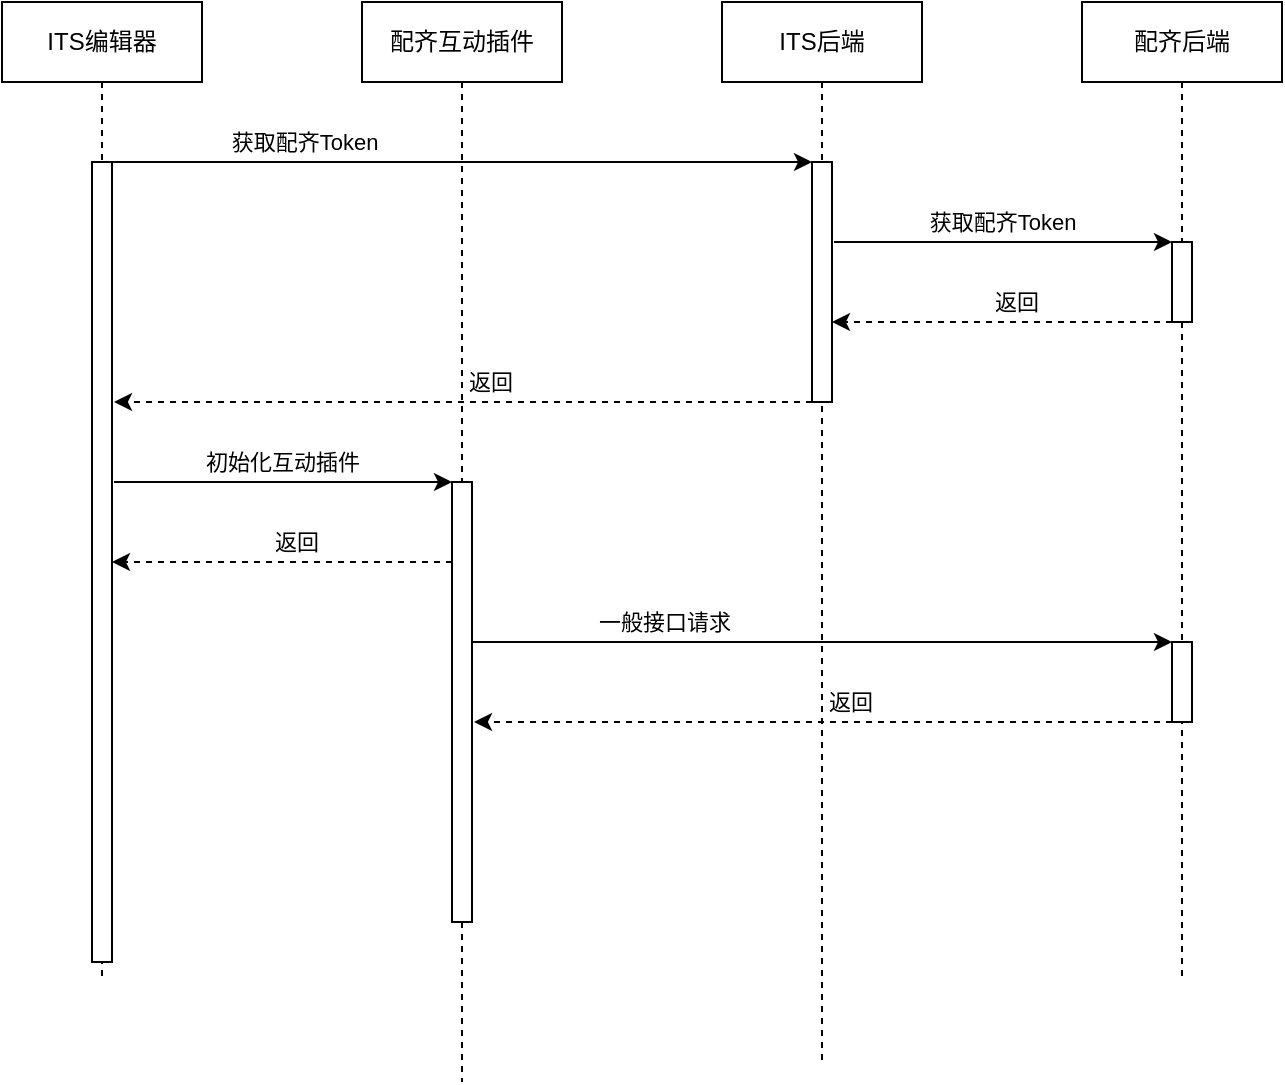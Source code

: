 <mxfile version="24.7.8">
  <diagram name="第 1 页" id="hu94sChp5Nwv9NMQ4qGQ">
    <mxGraphModel dx="600" dy="354" grid="1" gridSize="10" guides="1" tooltips="1" connect="1" arrows="1" fold="1" page="1" pageScale="1" pageWidth="827" pageHeight="1169" math="0" shadow="0">
      <root>
        <mxCell id="0" />
        <mxCell id="1" parent="0" />
        <mxCell id="h6thX4ukBZBrdmgKfg7K-1" value="ITS编辑器" style="shape=umlLifeline;perimeter=lifelinePerimeter;whiteSpace=wrap;html=1;container=1;dropTarget=0;collapsible=0;recursiveResize=0;outlineConnect=0;portConstraint=eastwest;newEdgeStyle={&quot;curved&quot;:0,&quot;rounded&quot;:0};" vertex="1" parent="1">
          <mxGeometry x="140" y="180" width="100" height="490" as="geometry" />
        </mxCell>
        <mxCell id="h6thX4ukBZBrdmgKfg7K-2" value="配齐互动插件" style="shape=umlLifeline;perimeter=lifelinePerimeter;whiteSpace=wrap;html=1;container=1;dropTarget=0;collapsible=0;recursiveResize=0;outlineConnect=0;portConstraint=eastwest;newEdgeStyle={&quot;curved&quot;:0,&quot;rounded&quot;:0};" vertex="1" parent="1">
          <mxGeometry x="320" y="180" width="100" height="540" as="geometry" />
        </mxCell>
        <mxCell id="h6thX4ukBZBrdmgKfg7K-3" value="ITS后端" style="shape=umlLifeline;perimeter=lifelinePerimeter;whiteSpace=wrap;html=1;container=1;dropTarget=0;collapsible=0;recursiveResize=0;outlineConnect=0;portConstraint=eastwest;newEdgeStyle={&quot;curved&quot;:0,&quot;rounded&quot;:0};" vertex="1" parent="1">
          <mxGeometry x="500" y="180" width="100" height="530" as="geometry" />
        </mxCell>
        <mxCell id="h6thX4ukBZBrdmgKfg7K-4" value="配齐后端" style="shape=umlLifeline;perimeter=lifelinePerimeter;whiteSpace=wrap;html=1;container=1;dropTarget=0;collapsible=0;recursiveResize=0;outlineConnect=0;portConstraint=eastwest;newEdgeStyle={&quot;curved&quot;:0,&quot;rounded&quot;:0};" vertex="1" parent="1">
          <mxGeometry x="680" y="180" width="100" height="490" as="geometry" />
        </mxCell>
        <mxCell id="h6thX4ukBZBrdmgKfg7K-5" value="" style="rounded=0;whiteSpace=wrap;html=1;" vertex="1" parent="1">
          <mxGeometry x="185" y="260" width="10" height="400" as="geometry" />
        </mxCell>
        <mxCell id="h6thX4ukBZBrdmgKfg7K-6" value="" style="rounded=0;whiteSpace=wrap;html=1;" vertex="1" parent="1">
          <mxGeometry x="365" y="420" width="10" height="220" as="geometry" />
        </mxCell>
        <mxCell id="h6thX4ukBZBrdmgKfg7K-7" value="" style="endArrow=classic;html=1;rounded=0;" edge="1" parent="1">
          <mxGeometry width="50" height="50" relative="1" as="geometry">
            <mxPoint x="195" y="260" as="sourcePoint" />
            <mxPoint x="545" y="260" as="targetPoint" />
          </mxGeometry>
        </mxCell>
        <mxCell id="h6thX4ukBZBrdmgKfg7K-9" value="获取配齐Token" style="edgeLabel;html=1;align=center;verticalAlign=middle;resizable=0;points=[];" vertex="1" connectable="0" parent="h6thX4ukBZBrdmgKfg7K-7">
          <mxGeometry x="0.34" y="2" relative="1" as="geometry">
            <mxPoint x="-139" y="-8" as="offset" />
          </mxGeometry>
        </mxCell>
        <mxCell id="h6thX4ukBZBrdmgKfg7K-8" value="" style="rounded=0;whiteSpace=wrap;html=1;" vertex="1" parent="1">
          <mxGeometry x="545" y="260" width="10" height="120" as="geometry" />
        </mxCell>
        <mxCell id="h6thX4ukBZBrdmgKfg7K-10" value="" style="endArrow=classic;html=1;rounded=0;" edge="1" parent="1">
          <mxGeometry width="50" height="50" relative="1" as="geometry">
            <mxPoint x="556" y="300" as="sourcePoint" />
            <mxPoint x="725" y="300" as="targetPoint" />
          </mxGeometry>
        </mxCell>
        <mxCell id="h6thX4ukBZBrdmgKfg7K-11" value="获取配齐Token" style="edgeLabel;html=1;align=center;verticalAlign=middle;resizable=0;points=[];" vertex="1" connectable="0" parent="h6thX4ukBZBrdmgKfg7K-10">
          <mxGeometry x="0.34" y="2" relative="1" as="geometry">
            <mxPoint x="-29" y="-8" as="offset" />
          </mxGeometry>
        </mxCell>
        <mxCell id="h6thX4ukBZBrdmgKfg7K-12" value="" style="rounded=0;whiteSpace=wrap;html=1;" vertex="1" parent="1">
          <mxGeometry x="725" y="300" width="10" height="40" as="geometry" />
        </mxCell>
        <mxCell id="h6thX4ukBZBrdmgKfg7K-13" value="" style="endArrow=classic;html=1;rounded=0;dashed=1;" edge="1" parent="1">
          <mxGeometry width="50" height="50" relative="1" as="geometry">
            <mxPoint x="725" y="340" as="sourcePoint" />
            <mxPoint x="555" y="340" as="targetPoint" />
          </mxGeometry>
        </mxCell>
        <mxCell id="h6thX4ukBZBrdmgKfg7K-14" value="返回" style="edgeLabel;html=1;align=center;verticalAlign=middle;resizable=0;points=[];" vertex="1" connectable="0" parent="h6thX4ukBZBrdmgKfg7K-13">
          <mxGeometry x="-0.077" y="-1" relative="1" as="geometry">
            <mxPoint y="-9" as="offset" />
          </mxGeometry>
        </mxCell>
        <mxCell id="h6thX4ukBZBrdmgKfg7K-15" value="" style="endArrow=classic;html=1;rounded=0;dashed=1;" edge="1" parent="1">
          <mxGeometry width="50" height="50" relative="1" as="geometry">
            <mxPoint x="545" y="380" as="sourcePoint" />
            <mxPoint x="196" y="380" as="targetPoint" />
          </mxGeometry>
        </mxCell>
        <mxCell id="h6thX4ukBZBrdmgKfg7K-16" value="返回" style="edgeLabel;html=1;align=center;verticalAlign=middle;resizable=0;points=[];" vertex="1" connectable="0" parent="h6thX4ukBZBrdmgKfg7K-15">
          <mxGeometry x="-0.077" y="-1" relative="1" as="geometry">
            <mxPoint y="-9" as="offset" />
          </mxGeometry>
        </mxCell>
        <mxCell id="h6thX4ukBZBrdmgKfg7K-17" value="" style="endArrow=classic;html=1;rounded=0;" edge="1" parent="1">
          <mxGeometry width="50" height="50" relative="1" as="geometry">
            <mxPoint x="196" y="420" as="sourcePoint" />
            <mxPoint x="365" y="420" as="targetPoint" />
          </mxGeometry>
        </mxCell>
        <mxCell id="h6thX4ukBZBrdmgKfg7K-18" value="初始化互动插件" style="edgeLabel;html=1;align=center;verticalAlign=middle;resizable=0;points=[];" vertex="1" connectable="0" parent="h6thX4ukBZBrdmgKfg7K-17">
          <mxGeometry x="0.34" y="2" relative="1" as="geometry">
            <mxPoint x="-29" y="-8" as="offset" />
          </mxGeometry>
        </mxCell>
        <mxCell id="h6thX4ukBZBrdmgKfg7K-19" value="" style="endArrow=classic;html=1;rounded=0;dashed=1;" edge="1" parent="1">
          <mxGeometry width="50" height="50" relative="1" as="geometry">
            <mxPoint x="365" y="460" as="sourcePoint" />
            <mxPoint x="195" y="460" as="targetPoint" />
          </mxGeometry>
        </mxCell>
        <mxCell id="h6thX4ukBZBrdmgKfg7K-20" value="返回" style="edgeLabel;html=1;align=center;verticalAlign=middle;resizable=0;points=[];" vertex="1" connectable="0" parent="h6thX4ukBZBrdmgKfg7K-19">
          <mxGeometry x="-0.077" y="-1" relative="1" as="geometry">
            <mxPoint y="-9" as="offset" />
          </mxGeometry>
        </mxCell>
        <mxCell id="h6thX4ukBZBrdmgKfg7K-21" value="" style="endArrow=classic;html=1;rounded=0;" edge="1" parent="1">
          <mxGeometry width="50" height="50" relative="1" as="geometry">
            <mxPoint x="375" y="500" as="sourcePoint" />
            <mxPoint x="725" y="500" as="targetPoint" />
          </mxGeometry>
        </mxCell>
        <mxCell id="h6thX4ukBZBrdmgKfg7K-22" value="一般接口请求" style="edgeLabel;html=1;align=center;verticalAlign=middle;resizable=0;points=[];" vertex="1" connectable="0" parent="h6thX4ukBZBrdmgKfg7K-21">
          <mxGeometry x="0.34" y="2" relative="1" as="geometry">
            <mxPoint x="-139" y="-8" as="offset" />
          </mxGeometry>
        </mxCell>
        <mxCell id="h6thX4ukBZBrdmgKfg7K-23" value="" style="rounded=0;whiteSpace=wrap;html=1;" vertex="1" parent="1">
          <mxGeometry x="725" y="500" width="10" height="40" as="geometry" />
        </mxCell>
        <mxCell id="h6thX4ukBZBrdmgKfg7K-24" value="" style="endArrow=classic;html=1;rounded=0;dashed=1;" edge="1" parent="1">
          <mxGeometry width="50" height="50" relative="1" as="geometry">
            <mxPoint x="725" y="540" as="sourcePoint" />
            <mxPoint x="376" y="540" as="targetPoint" />
          </mxGeometry>
        </mxCell>
        <mxCell id="h6thX4ukBZBrdmgKfg7K-25" value="返回" style="edgeLabel;html=1;align=center;verticalAlign=middle;resizable=0;points=[];" vertex="1" connectable="0" parent="h6thX4ukBZBrdmgKfg7K-24">
          <mxGeometry x="-0.077" y="-1" relative="1" as="geometry">
            <mxPoint y="-9" as="offset" />
          </mxGeometry>
        </mxCell>
      </root>
    </mxGraphModel>
  </diagram>
</mxfile>
